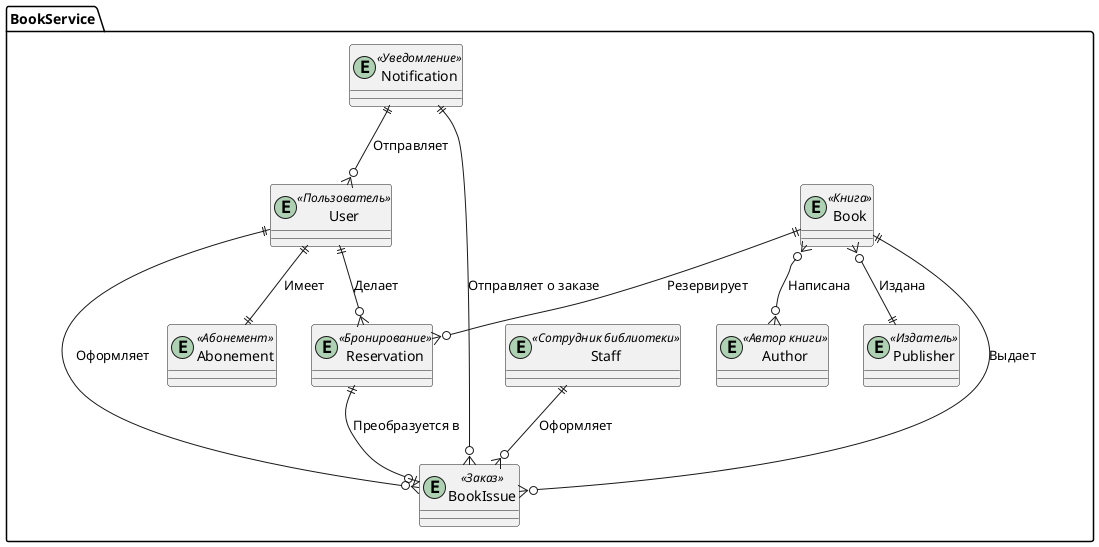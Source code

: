 @startuml BookService Improved Conceptual Model 

namespace BookService {
    entity Book <<Книга>> {
    }
    
    entity Author <<Автор книги>> {
    }
    
    entity Publisher <<Издатель>> {
    }
    
    entity User <<Пользователь>>{
    }
    
    entity Abonement <<Абонемент>> {
    }
    
    entity Reservation <<Бронирование>>{
    }
    
    entity BookIssue <<Заказ>>{
    }
    
    entity Staff <<Сотрудник библиотеки>> {
    }
     
    entity Notification <<Уведомление>> {
    }


    ' Связи
    Book }o--o{ Author : Написана
    Book }o--|| Publisher : Издана
    User ||--|| Abonement : Имеет
    
    User ||--o{ Reservation : Делает
    Book ||--o{ Reservation : Резервирует
    
    User ||--o{ BookIssue : Оформляет
    Book ||--o{ BookIssue : Выдает
    Staff ||--o{ BookIssue : Оформляет
    
    Reservation ||--o| BookIssue : Преобразуется в
    Notification ||--o{ User : Отправляет
    Notification ||--o{ BookIssue : Отправляет о заказе
}
@enduml